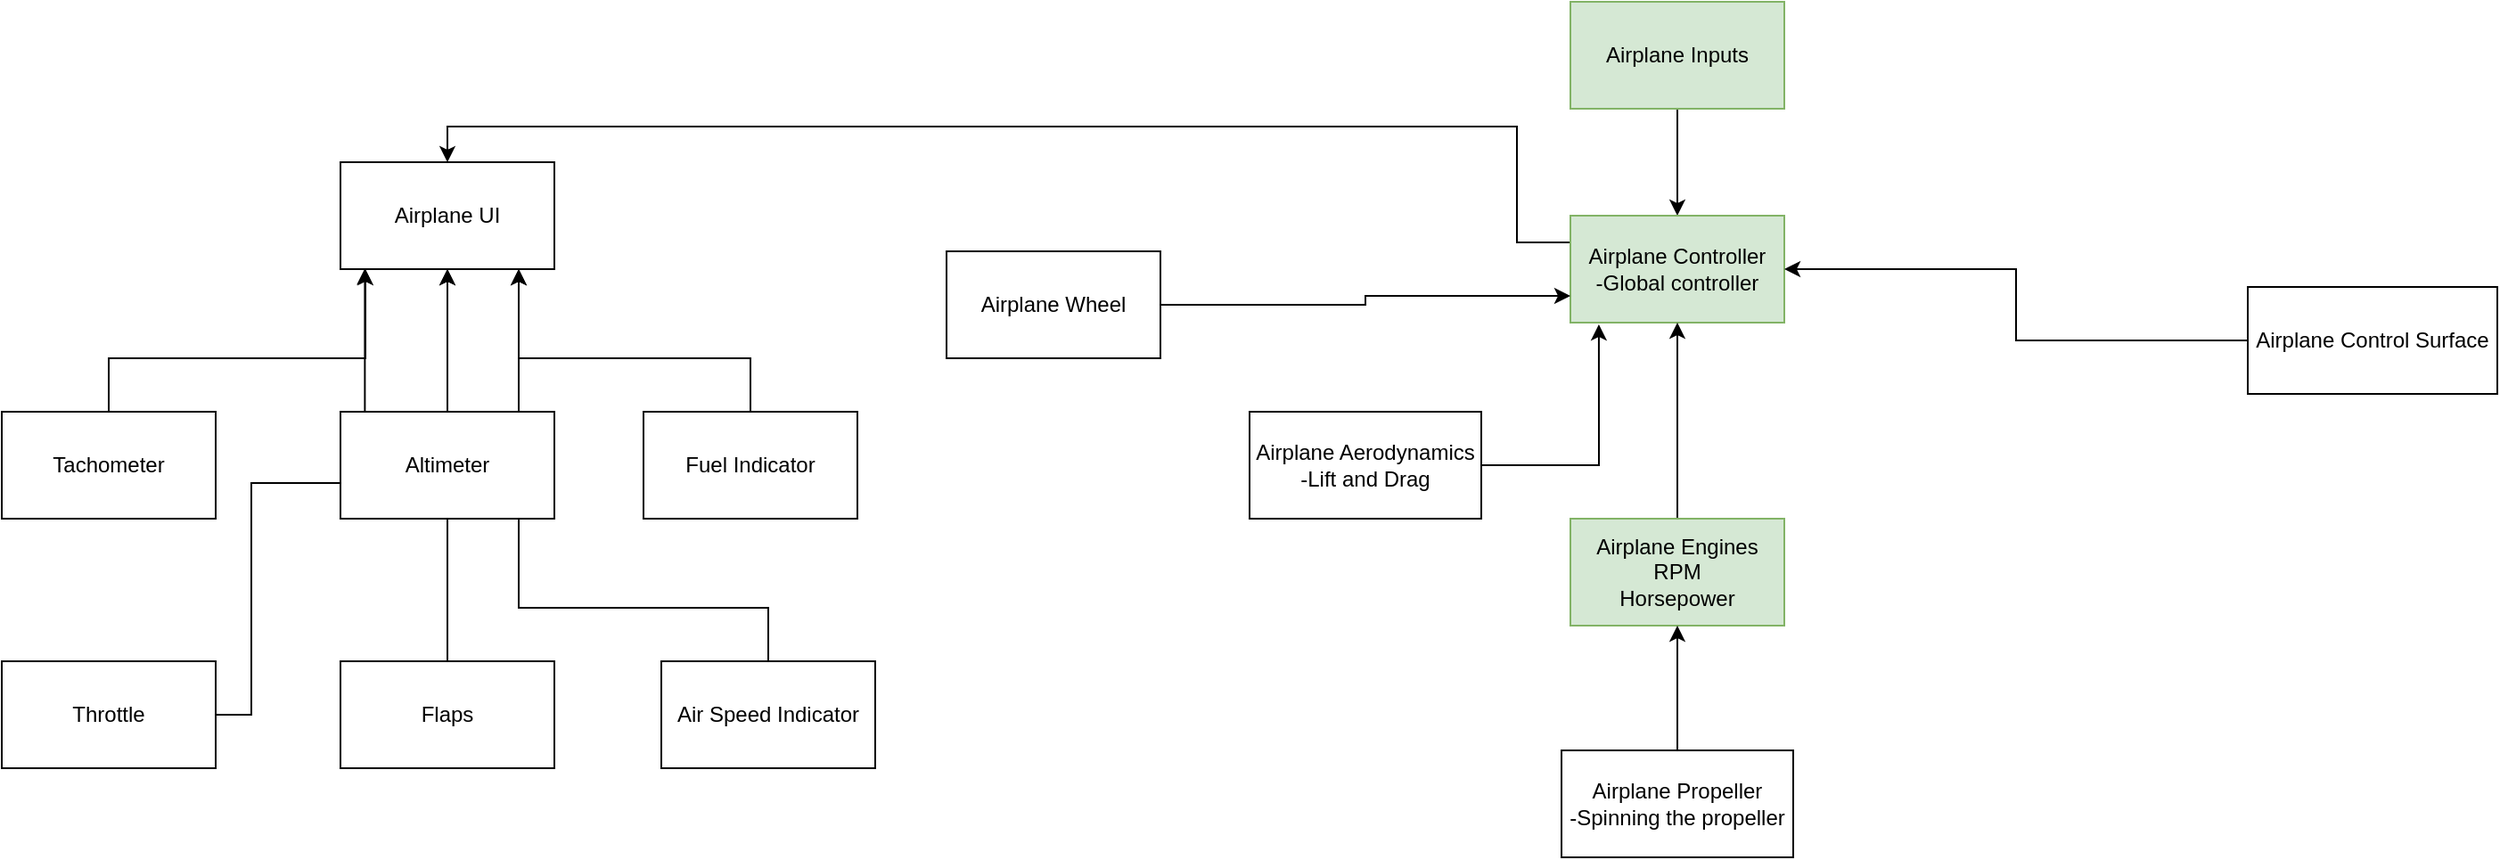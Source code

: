<mxfile version="17.4.5" type="github">
  <diagram id="D2W7shwD7pkVKXSD43DM" name="Page-1">
    <mxGraphModel dx="1718" dy="482" grid="1" gridSize="10" guides="1" tooltips="1" connect="1" arrows="1" fold="1" page="1" pageScale="1" pageWidth="850" pageHeight="1100" math="0" shadow="0">
      <root>
        <mxCell id="0" />
        <mxCell id="1" parent="0" />
        <mxCell id="tP4JzeRGOhvXxr9tqno0-3" style="edgeStyle=orthogonalEdgeStyle;rounded=0;orthogonalLoop=1;jettySize=auto;html=1;entryX=0.5;entryY=0;entryDx=0;entryDy=0;" parent="1" source="tP4JzeRGOhvXxr9tqno0-1" target="tP4JzeRGOhvXxr9tqno0-2" edge="1">
          <mxGeometry relative="1" as="geometry">
            <mxPoint x="400" y="130" as="targetPoint" />
          </mxGeometry>
        </mxCell>
        <mxCell id="tP4JzeRGOhvXxr9tqno0-1" value="Airplane Inputs" style="rounded=0;whiteSpace=wrap;html=1;fillColor=#d5e8d4;strokeColor=#82b366;" parent="1" vertex="1">
          <mxGeometry x="340" y="50" width="120" height="60" as="geometry" />
        </mxCell>
        <mxCell id="tP4JzeRGOhvXxr9tqno0-35" style="edgeStyle=orthogonalEdgeStyle;rounded=0;orthogonalLoop=1;jettySize=auto;html=1;exitX=0;exitY=0.25;exitDx=0;exitDy=0;entryX=0.5;entryY=0;entryDx=0;entryDy=0;" parent="1" source="tP4JzeRGOhvXxr9tqno0-2" target="tP4JzeRGOhvXxr9tqno0-20" edge="1">
          <mxGeometry relative="1" as="geometry">
            <Array as="points">
              <mxPoint x="310" y="185" />
              <mxPoint x="310" y="120" />
              <mxPoint x="-290" y="120" />
            </Array>
          </mxGeometry>
        </mxCell>
        <mxCell id="tP4JzeRGOhvXxr9tqno0-2" value="Airplane Controller&lt;br&gt;-Global controller" style="rounded=0;whiteSpace=wrap;html=1;fillColor=#d5e8d4;strokeColor=#82b366;" parent="1" vertex="1">
          <mxGeometry x="340" y="170" width="120" height="60" as="geometry" />
        </mxCell>
        <mxCell id="tP4JzeRGOhvXxr9tqno0-14" style="edgeStyle=orthogonalEdgeStyle;rounded=0;orthogonalLoop=1;jettySize=auto;html=1;entryX=0.133;entryY=1.017;entryDx=0;entryDy=0;entryPerimeter=0;" parent="1" source="tP4JzeRGOhvXxr9tqno0-4" target="tP4JzeRGOhvXxr9tqno0-2" edge="1">
          <mxGeometry relative="1" as="geometry" />
        </mxCell>
        <mxCell id="tP4JzeRGOhvXxr9tqno0-4" value="Airplane Aerodynamics&lt;br&gt;-Lift and Drag" style="rounded=0;whiteSpace=wrap;html=1;" parent="1" vertex="1">
          <mxGeometry x="160" y="280" width="130" height="60" as="geometry" />
        </mxCell>
        <mxCell id="tP4JzeRGOhvXxr9tqno0-15" style="edgeStyle=orthogonalEdgeStyle;rounded=0;orthogonalLoop=1;jettySize=auto;html=1;exitX=0.5;exitY=0;exitDx=0;exitDy=0;" parent="1" source="tP4JzeRGOhvXxr9tqno0-6" target="tP4JzeRGOhvXxr9tqno0-2" edge="1">
          <mxGeometry relative="1" as="geometry" />
        </mxCell>
        <mxCell id="tP4JzeRGOhvXxr9tqno0-6" value="Airplane Engines&lt;br&gt;RPM&lt;br&gt;Horsepower" style="rounded=0;whiteSpace=wrap;html=1;fillColor=#d5e8d4;strokeColor=#82b366;" parent="1" vertex="1">
          <mxGeometry x="340" y="340" width="120" height="60" as="geometry" />
        </mxCell>
        <mxCell id="tP4JzeRGOhvXxr9tqno0-13" style="edgeStyle=orthogonalEdgeStyle;rounded=0;orthogonalLoop=1;jettySize=auto;html=1;" parent="1" source="tP4JzeRGOhvXxr9tqno0-9" edge="1">
          <mxGeometry relative="1" as="geometry">
            <mxPoint x="400" y="400" as="targetPoint" />
          </mxGeometry>
        </mxCell>
        <mxCell id="tP4JzeRGOhvXxr9tqno0-9" value="Airplane Propeller&lt;br&gt;-Spinning the propeller" style="rounded=0;whiteSpace=wrap;html=1;" parent="1" vertex="1">
          <mxGeometry x="335" y="470" width="130" height="60" as="geometry" />
        </mxCell>
        <mxCell id="tP4JzeRGOhvXxr9tqno0-17" style="edgeStyle=orthogonalEdgeStyle;rounded=0;orthogonalLoop=1;jettySize=auto;html=1;entryX=1;entryY=0.5;entryDx=0;entryDy=0;" parent="1" source="tP4JzeRGOhvXxr9tqno0-16" target="tP4JzeRGOhvXxr9tqno0-2" edge="1">
          <mxGeometry relative="1" as="geometry" />
        </mxCell>
        <mxCell id="tP4JzeRGOhvXxr9tqno0-16" value="Airplane Control Surface" style="rounded=0;whiteSpace=wrap;html=1;" parent="1" vertex="1">
          <mxGeometry x="720" y="210" width="140" height="60" as="geometry" />
        </mxCell>
        <mxCell id="tP4JzeRGOhvXxr9tqno0-19" style="edgeStyle=orthogonalEdgeStyle;rounded=0;orthogonalLoop=1;jettySize=auto;html=1;exitX=1;exitY=0.5;exitDx=0;exitDy=0;entryX=0;entryY=0.75;entryDx=0;entryDy=0;" parent="1" source="tP4JzeRGOhvXxr9tqno0-18" target="tP4JzeRGOhvXxr9tqno0-2" edge="1">
          <mxGeometry relative="1" as="geometry" />
        </mxCell>
        <mxCell id="tP4JzeRGOhvXxr9tqno0-18" value="Airplane Wheel" style="rounded=0;whiteSpace=wrap;html=1;" parent="1" vertex="1">
          <mxGeometry x="-10" y="190" width="120" height="60" as="geometry" />
        </mxCell>
        <mxCell id="tP4JzeRGOhvXxr9tqno0-20" value="Airplane UI" style="rounded=0;whiteSpace=wrap;html=1;" parent="1" vertex="1">
          <mxGeometry x="-350" y="140" width="120" height="60" as="geometry" />
        </mxCell>
        <mxCell id="tP4JzeRGOhvXxr9tqno0-29" style="edgeStyle=orthogonalEdgeStyle;rounded=0;orthogonalLoop=1;jettySize=auto;html=1;" parent="1" source="tP4JzeRGOhvXxr9tqno0-23" edge="1">
          <mxGeometry relative="1" as="geometry">
            <mxPoint x="-336" y="200" as="targetPoint" />
            <Array as="points">
              <mxPoint x="-480" y="250" />
              <mxPoint x="-336" y="250" />
            </Array>
          </mxGeometry>
        </mxCell>
        <mxCell id="tP4JzeRGOhvXxr9tqno0-30" style="edgeStyle=orthogonalEdgeStyle;rounded=0;orthogonalLoop=1;jettySize=auto;html=1;exitX=0.5;exitY=0;exitDx=0;exitDy=0;entryX=0.5;entryY=1;entryDx=0;entryDy=0;" parent="1" source="tP4JzeRGOhvXxr9tqno0-24" target="tP4JzeRGOhvXxr9tqno0-20" edge="1">
          <mxGeometry relative="1" as="geometry" />
        </mxCell>
        <mxCell id="tP4JzeRGOhvXxr9tqno0-31" style="edgeStyle=orthogonalEdgeStyle;rounded=0;orthogonalLoop=1;jettySize=auto;html=1;" parent="1" source="tP4JzeRGOhvXxr9tqno0-25" edge="1">
          <mxGeometry relative="1" as="geometry">
            <mxPoint x="-250" y="200" as="targetPoint" />
            <Array as="points">
              <mxPoint x="-120" y="250" />
              <mxPoint x="-250" y="250" />
            </Array>
          </mxGeometry>
        </mxCell>
        <mxCell id="tP4JzeRGOhvXxr9tqno0-25" value="Fuel Indicator" style="rounded=0;whiteSpace=wrap;html=1;" parent="1" vertex="1">
          <mxGeometry x="-180" y="280" width="120" height="60" as="geometry" />
        </mxCell>
        <mxCell id="tP4JzeRGOhvXxr9tqno0-32" style="edgeStyle=orthogonalEdgeStyle;rounded=0;orthogonalLoop=1;jettySize=auto;html=1;entryX=0.114;entryY=0.994;entryDx=0;entryDy=0;entryPerimeter=0;" parent="1" source="tP4JzeRGOhvXxr9tqno0-26" target="tP4JzeRGOhvXxr9tqno0-20" edge="1">
          <mxGeometry relative="1" as="geometry">
            <Array as="points">
              <mxPoint x="-400" y="450" />
              <mxPoint x="-400" y="320" />
              <mxPoint x="-336" y="320" />
            </Array>
          </mxGeometry>
        </mxCell>
        <mxCell id="tP4JzeRGOhvXxr9tqno0-26" value="Throttle" style="rounded=0;whiteSpace=wrap;html=1;" parent="1" vertex="1">
          <mxGeometry x="-540" y="420" width="120" height="60" as="geometry" />
        </mxCell>
        <mxCell id="tP4JzeRGOhvXxr9tqno0-34" style="edgeStyle=orthogonalEdgeStyle;rounded=0;orthogonalLoop=1;jettySize=auto;html=1;entryX=0.5;entryY=1;entryDx=0;entryDy=0;" parent="1" source="tP4JzeRGOhvXxr9tqno0-27" target="tP4JzeRGOhvXxr9tqno0-20" edge="1">
          <mxGeometry relative="1" as="geometry" />
        </mxCell>
        <mxCell id="tP4JzeRGOhvXxr9tqno0-27" value="Flaps" style="rounded=0;whiteSpace=wrap;html=1;" parent="1" vertex="1">
          <mxGeometry x="-350" y="420" width="120" height="60" as="geometry" />
        </mxCell>
        <mxCell id="tP4JzeRGOhvXxr9tqno0-33" style="edgeStyle=orthogonalEdgeStyle;rounded=0;orthogonalLoop=1;jettySize=auto;html=1;" parent="1" source="tP4JzeRGOhvXxr9tqno0-28" edge="1">
          <mxGeometry relative="1" as="geometry">
            <mxPoint x="-250" y="200" as="targetPoint" />
            <Array as="points">
              <mxPoint x="-110" y="390" />
              <mxPoint x="-250" y="390" />
            </Array>
          </mxGeometry>
        </mxCell>
        <mxCell id="tP4JzeRGOhvXxr9tqno0-28" value="Air Speed Indicator" style="rounded=0;whiteSpace=wrap;html=1;" parent="1" vertex="1">
          <mxGeometry x="-170" y="420" width="120" height="60" as="geometry" />
        </mxCell>
        <mxCell id="tP4JzeRGOhvXxr9tqno0-23" value="Tachometer" style="rounded=0;whiteSpace=wrap;html=1;" parent="1" vertex="1">
          <mxGeometry x="-540" y="280" width="120" height="60" as="geometry" />
        </mxCell>
        <mxCell id="tP4JzeRGOhvXxr9tqno0-24" value="Altimeter" style="rounded=0;whiteSpace=wrap;html=1;" parent="1" vertex="1">
          <mxGeometry x="-350" y="280" width="120" height="60" as="geometry" />
        </mxCell>
      </root>
    </mxGraphModel>
  </diagram>
</mxfile>
